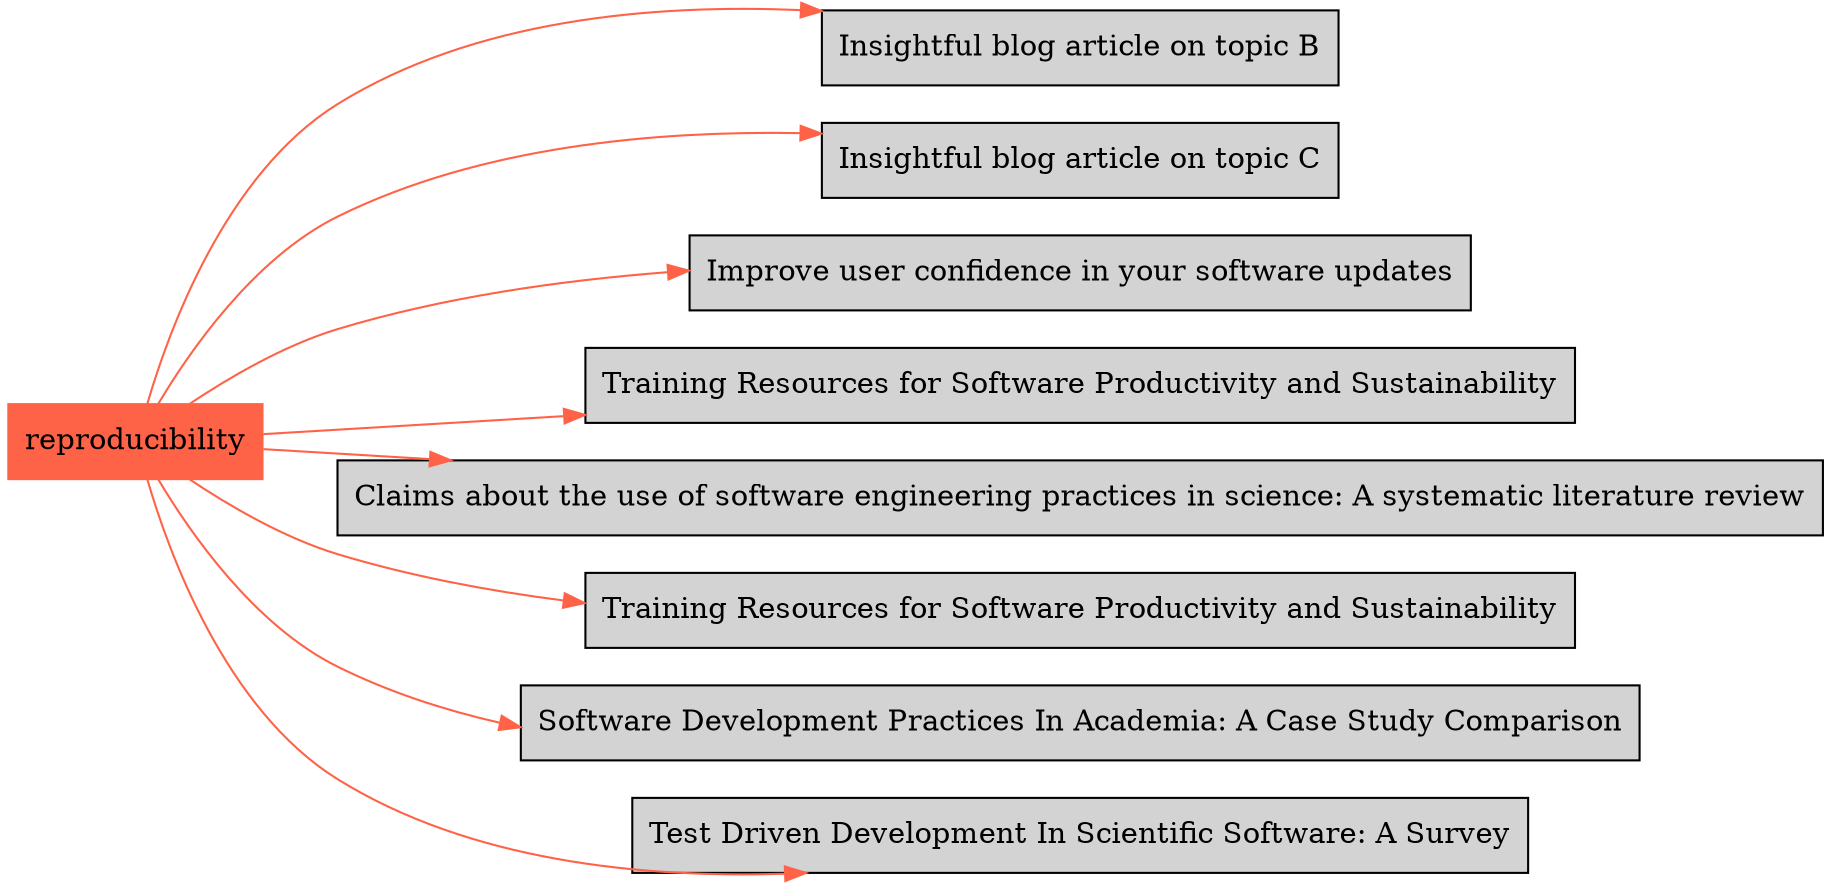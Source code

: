 digraph bettersoftware {
            rankdir = LR;
            ratio = fill;
            node [style=filled];
            node [shape = box];
"reproducibility" [colorscheme="svg" color="tomato"];
"reproducibility" ->  "BlogArticleSkeletonB.md" [colorscheme="svg" color="tomato"];
"BlogArticleSkeletonB.md" [label="Insightful blog article on topic B" URL="http://bss.parallactic.com/resources/insightful-blog-article-on-topic-b"];
"reproducibility" ->  "BlogArticleSkeletonC.md" [colorscheme="svg" color="tomato"];
"BlogArticleSkeletonC.md" [label="Insightful blog article on topic C" URL="http://bss.parallactic.com/resources/insightful-blog-article-on-topic-c"];
"reproducibility" ->  "ImproveUserConfidenceInSwUpdates.md" [colorscheme="svg" color="tomato"];
"ImproveUserConfidenceInSwUpdates.md" [label="Improve user confidence in your software updates" URL="http://bss.parallactic.com/resources/improve-user-confidence-in-your-software-updates"];
"reproducibility" ->  "BestPracticesForHPCSwDevelopersWebinarSeries.md" [colorscheme="svg" color="tomato"];
"BestPracticesForHPCSwDevelopersWebinarSeries.md" [label="Training Resources for Software Productivity and Sustainability" URL="http://bss.parallactic.com/resources/training-resources-for-software-productivity-and-sustainability"];
"reproducibility" ->  "ClaimsAboutSoftwareEnginScienceReview.md" [colorscheme="svg" color="tomato"];
"ClaimsAboutSoftwareEnginScienceReview.md" [label="Claims about the use of software engineering practices in science: A systematic literature review", URL="http://bss.parallactic.com/resources/claims-about-the-use-of-software-engineering-practices-in-science-a-systematic-literature-review"];
"reproducibility" ->  "CseCollaborationThroughSoftwareImprovingProductivityAndSustainability.SIAM-CSE17.md" [colorscheme="svg" color="tomato"];
"CseCollaborationThroughSoftwareImprovingProductivityAndSustainability.SIAM-CSE17.md" [label="Training Resources for Software Productivity and Sustainability" URL="http://bss.parallactic.com/resources/training-resources-for-software-productivity-and-sustainability"];
"reproducibility" ->  "SoftwareDevelopmentPracticesInAcademiaACaseStudyComparison.md" [colorscheme="svg" color="tomato"];
"SoftwareDevelopmentPracticesInAcademiaACaseStudyComparison.md" [label="Software Development Practices In Academia: A Case Study Comparison", URL="http://bss.parallactic.com/resources/software-development-practices-in-academia-a-case-study-comparison"];
"reproducibility" ->  "TestDrivenDevptInScientificSwASurvey.md" [colorscheme="svg" color="tomato"];
"TestDrivenDevptInScientificSwASurvey.md" [label="Test Driven Development In Scientific Software: A Survey" URL="http://bss.parallactic.com/resources/test-driven-development-in-scientific-software-a-survey"];
}
